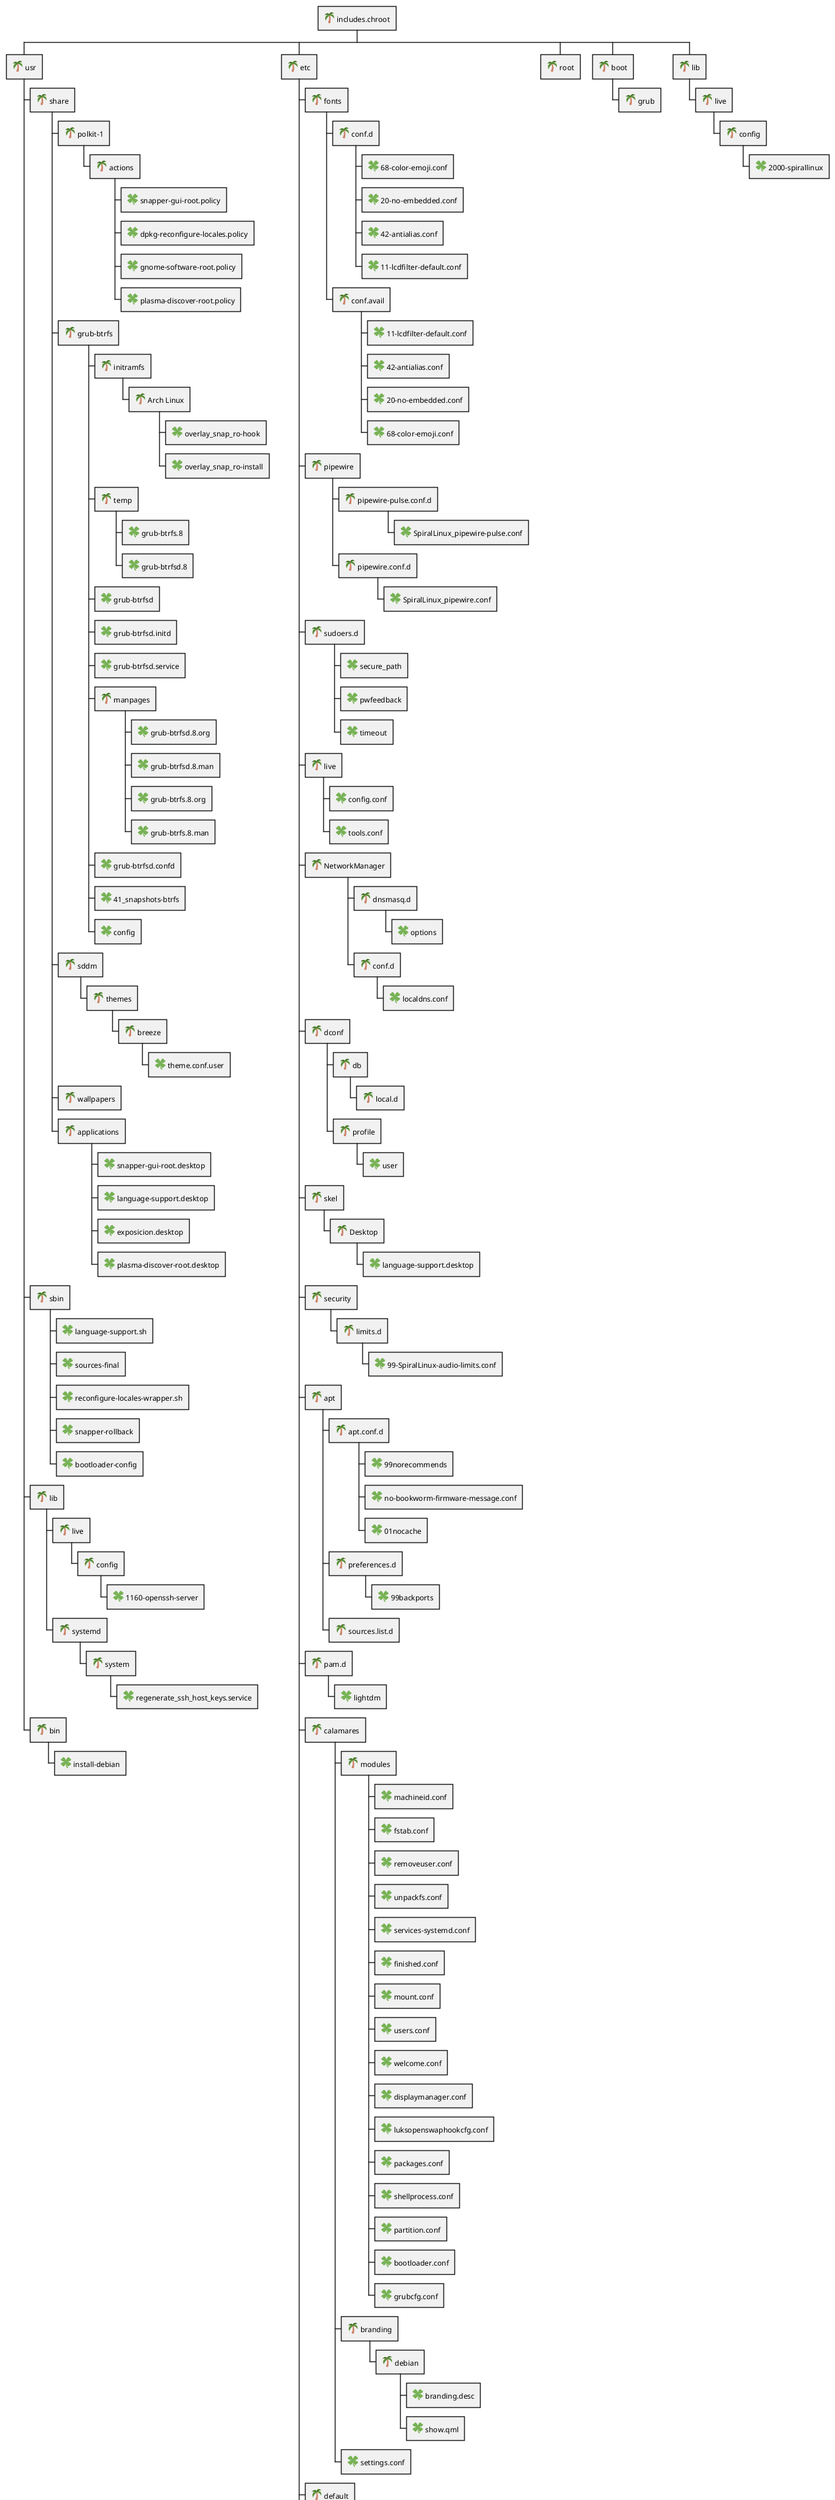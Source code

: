 @startwbs

* <:palm_tree:> includes.chroot
** <:palm_tree:> usr
*** <:palm_tree:> share
**** <:palm_tree:> polkit-1
***** <:palm_tree:> actions
****** <:four_leaf_clover:> snapper-gui-root.policy
****** <:four_leaf_clover:> dpkg-reconfigure-locales.policy
****** <:four_leaf_clover:> gnome-software-root.policy
****** <:four_leaf_clover:> plasma-discover-root.policy
**** <:palm_tree:> grub-btrfs
***** <:palm_tree:> initramfs
****** <:palm_tree:> Arch Linux
******* <:four_leaf_clover:> overlay_snap_ro-hook
******* <:four_leaf_clover:> overlay_snap_ro-install
***** <:palm_tree:> temp
****** <:four_leaf_clover:> grub-btrfs.8
****** <:four_leaf_clover:> grub-btrfsd.8
***** <:four_leaf_clover:> grub-btrfsd
***** <:four_leaf_clover:> grub-btrfsd.initd
***** <:four_leaf_clover:> grub-btrfsd.service
***** <:palm_tree:> manpages
****** <:four_leaf_clover:> grub-btrfsd.8.org
****** <:four_leaf_clover:> grub-btrfsd.8.man
****** <:four_leaf_clover:> grub-btrfs.8.org
****** <:four_leaf_clover:> grub-btrfs.8.man
***** <:four_leaf_clover:> grub-btrfsd.confd
***** <:four_leaf_clover:> 41_snapshots-btrfs
***** <:four_leaf_clover:> config
**** <:palm_tree:> sddm
***** <:palm_tree:> themes
****** <:palm_tree:> breeze
******* <:four_leaf_clover:> theme.conf.user
**** <:palm_tree:> wallpapers
**** <:palm_tree:> applications
***** <:four_leaf_clover:> snapper-gui-root.desktop
***** <:four_leaf_clover:> language-support.desktop
***** <:four_leaf_clover:> exposicion.desktop
***** <:four_leaf_clover:> plasma-discover-root.desktop
*** <:palm_tree:> sbin
**** <:four_leaf_clover:> language-support.sh
**** <:four_leaf_clover:> sources-final
**** <:four_leaf_clover:> reconfigure-locales-wrapper.sh
**** <:four_leaf_clover:> snapper-rollback
**** <:four_leaf_clover:> bootloader-config
*** <:palm_tree:> lib
**** <:palm_tree:> live
***** <:palm_tree:> config
****** <:four_leaf_clover:> 1160-openssh-server
**** <:palm_tree:> systemd
***** <:palm_tree:> system
****** <:four_leaf_clover:> regenerate_ssh_host_keys.service
*** <:palm_tree:> bin
**** <:four_leaf_clover:> install-debian
** <:palm_tree:> etc
*** <:palm_tree:> fonts
**** <:palm_tree:> conf.d
***** <:four_leaf_clover:> 68-color-emoji.conf
***** <:four_leaf_clover:> 20-no-embedded.conf
***** <:four_leaf_clover:> 42-antialias.conf
***** <:four_leaf_clover:> 11-lcdfilter-default.conf
**** <:palm_tree:> conf.avail
***** <:four_leaf_clover:> 11-lcdfilter-default.conf
***** <:four_leaf_clover:> 42-antialias.conf
***** <:four_leaf_clover:> 20-no-embedded.conf
***** <:four_leaf_clover:> 68-color-emoji.conf
*** <:palm_tree:> pipewire
**** <:palm_tree:> pipewire-pulse.conf.d
***** <:four_leaf_clover:> SpiralLinux_pipewire-pulse.conf
**** <:palm_tree:> pipewire.conf.d
***** <:four_leaf_clover:> SpiralLinux_pipewire.conf
*** <:palm_tree:> sudoers.d
**** <:four_leaf_clover:> secure_path
**** <:four_leaf_clover:> pwfeedback
**** <:four_leaf_clover:> timeout
*** <:palm_tree:> live
**** <:four_leaf_clover:> config.conf
**** <:four_leaf_clover:> tools.conf
*** <:palm_tree:> NetworkManager
**** <:palm_tree:> dnsmasq.d
***** <:four_leaf_clover:> options
**** <:palm_tree:> conf.d
***** <:four_leaf_clover:> localdns.conf
*** <:palm_tree:> dconf
**** <:palm_tree:> db
***** <:palm_tree:> local.d
**** <:palm_tree:> profile
***** <:four_leaf_clover:> user
*** <:palm_tree:> skel
**** <:palm_tree:> Desktop
***** <:four_leaf_clover:> language-support.desktop
*** <:palm_tree:> security
**** <:palm_tree:> limits.d
***** <:four_leaf_clover:> 99-SpiralLinux-audio-limits.conf
*** <:palm_tree:> apt
**** <:palm_tree:> apt.conf.d
***** <:four_leaf_clover:> 99norecommends
***** <:four_leaf_clover:> no-bookworm-firmware-message.conf
***** <:four_leaf_clover:> 01nocache
**** <:palm_tree:> preferences.d
***** <:four_leaf_clover:> 99backports
**** <:palm_tree:> sources.list.d
*** <:palm_tree:> pam.d
**** <:four_leaf_clover:> lightdm
*** <:palm_tree:> calamares
**** <:palm_tree:> modules
***** <:four_leaf_clover:> machineid.conf
***** <:four_leaf_clover:> fstab.conf
***** <:four_leaf_clover:> removeuser.conf
***** <:four_leaf_clover:> unpackfs.conf
***** <:four_leaf_clover:> services-systemd.conf
***** <:four_leaf_clover:> finished.conf
***** <:four_leaf_clover:> mount.conf
***** <:four_leaf_clover:> users.conf
***** <:four_leaf_clover:> welcome.conf
***** <:four_leaf_clover:> displaymanager.conf
***** <:four_leaf_clover:> luksopenswaphookcfg.conf
***** <:four_leaf_clover:> packages.conf
***** <:four_leaf_clover:> shellprocess.conf
***** <:four_leaf_clover:> partition.conf
***** <:four_leaf_clover:> bootloader.conf
***** <:four_leaf_clover:> grubcfg.conf
**** <:palm_tree:> branding
***** <:palm_tree:> debian
****** <:four_leaf_clover:> branding.desc
****** <:four_leaf_clover:> show.qml
**** <:four_leaf_clover:> settings.conf
*** <:palm_tree:> default
**** <:four_leaf_clover:> keyboard
**** <:four_leaf_clover:> zramswap
*** <:palm_tree:> polkit-1
**** <:palm_tree:> rules.d
***** <:four_leaf_clover:> 99-cups-admin-no-password.rules
*** <:four_leaf_clover:> snapper-rollback.conf
*** <:palm_tree:> udev
**** <:palm_tree:> rules.d
***** <:four_leaf_clover:> 99-cpu-dma-latency.rules
*** <:palm_tree:> systemd
**** <:palm_tree:> network
**** <:palm_tree:> system
***** <:four_leaf_clover:> cpupower.service
*** <:palm_tree:> X11
**** <:palm_tree:> xorg.conf.d
***** <:four_leaf_clover:> 40-libinput.conf
*** <:palm_tree:> wireplumber
**** <:palm_tree:> policy.lua.d
***** <:four_leaf_clover:> 11-bluetooth-policy.lua
*** <:palm_tree:> sysctl.d
**** <:four_leaf_clover:> 99-SpiralLinux.conf
*** <:palm_tree:> xdg
**** <:palm_tree:> autostart
***** <:four_leaf_clover:> calamares-desktop-icon.desktop
***** <:four_leaf_clover:> xdg-user-dirs-kde.desktop
*** <:four_leaf_clover:> updatedb.conf
*** <:four_leaf_clover:> environment
*** <:palm_tree:> modprobe.d
**** <:four_leaf_clover:> blacklist-pcspkr.conf
*** <:four_leaf_clover:> sddm.conf
*** <:palm_tree:> plymouth
**** <:four_leaf_clover:> plymouthd.conf
** <:palm_tree:> root
** <:palm_tree:> boot
*** <:palm_tree:> grub
** <:palm_tree:> lib
*** <:palm_tree:> live
**** <:palm_tree:> config
***** <:four_leaf_clover:> 2000-spirallinux

@endwbs